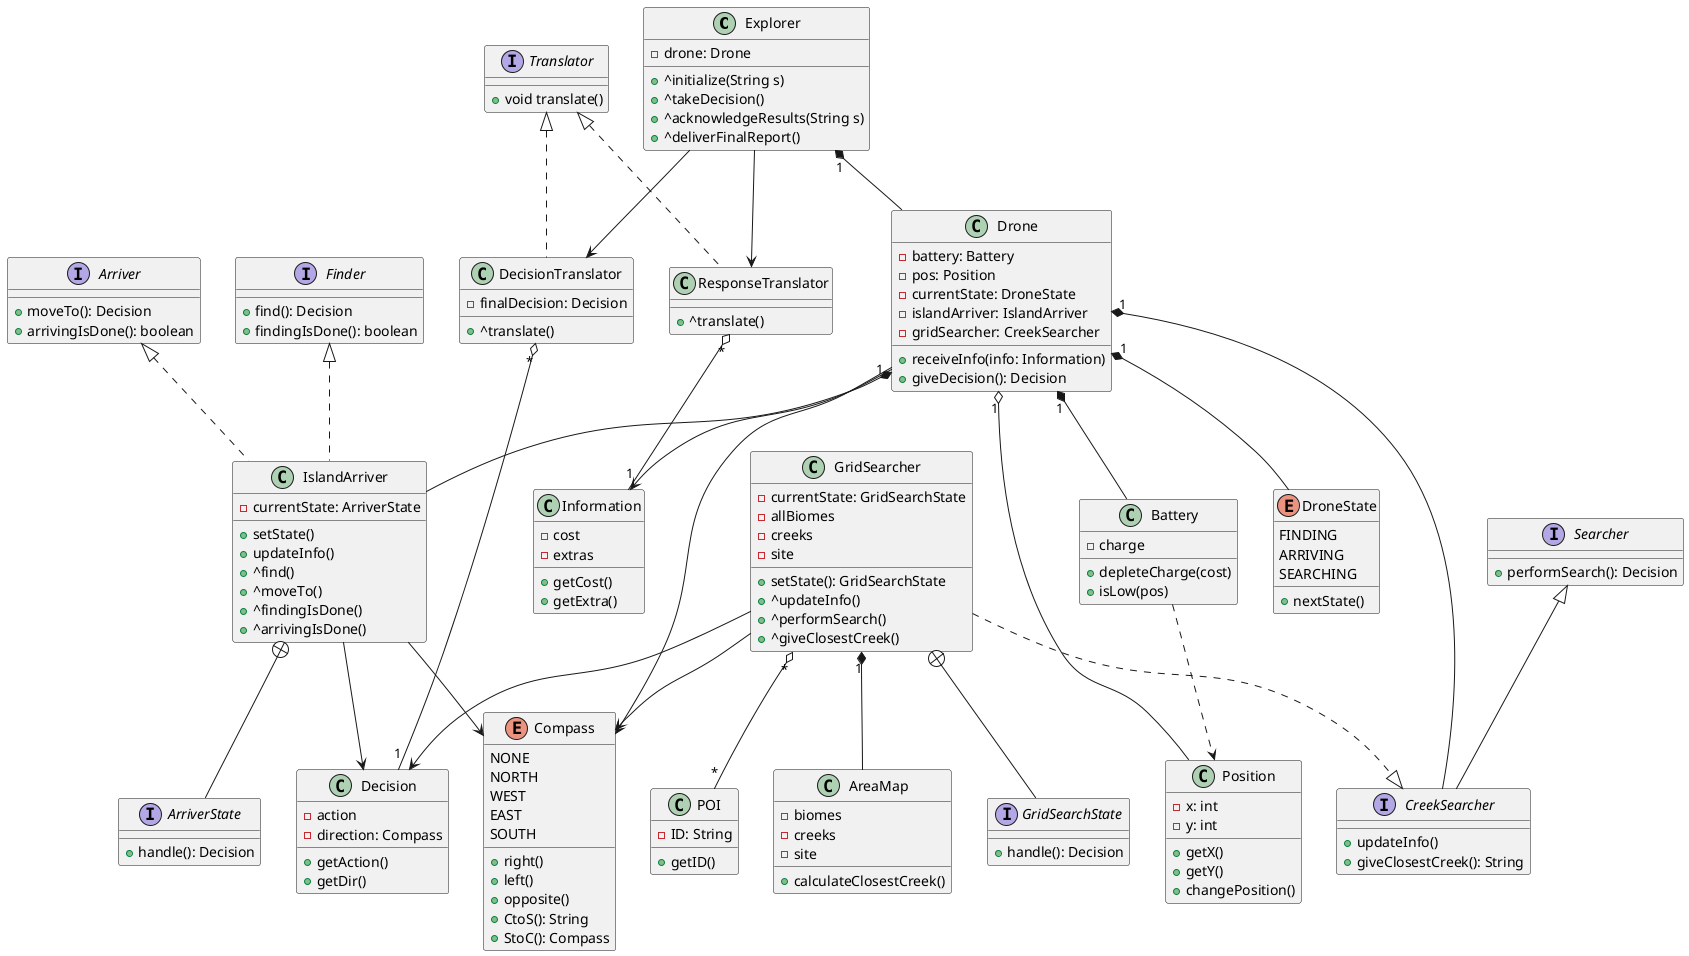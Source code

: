 @startuml High-Level Class Diagram
    class Explorer {
        -drone: Drone 
        +^initialize(String s)
        +^takeDecision()
        +^acknowledgeResults(String s)
        +^deliverFinalReport()
    }

    interface Translator {
        +void translate()
    }

    Explorer --> DecisionTranslator
    Explorer --> ResponseTranslator
    Translator <|.. ResponseTranslator
    Translator <|.. DecisionTranslator
    
    class ResponseTranslator {
        +^translate()
    }

    class DecisionTranslator {
        -finalDecision: Decision 
        +^translate()
    }

    DecisionTranslator "*" o-- "1" Decision

    class Decision {
        -action
        -direction: Compass 
        +getAction()
        +getDir()
    }

    ResponseTranslator "*" o-- "1" Information
    
    class Information {
        -cost
        -extras
        +getCost()
        +getExtra()
    }

    Explorer "1" *-- Drone
    
    class Drone {
        -battery: Battery
        -pos: Position
        -currentState: DroneState
        -islandArriver: IslandArriver
        -gridSearcher: CreekSearcher
        +receiveInfo(info: Information)
        +giveDecision(): Decision
    }
    Drone "1" *-- Battery

    class Battery {
        -charge
        +depleteCharge(cost)
        +isLow(pos)
    }

    Drone "1" o-- Position

    class Position {
        -x: int
        -y: int
        +getX()
        +getY()
        +changePosition()
    }

    Drone "1" *-- DroneState

    enum DroneState {
        FINDING
        ARRIVING
        SEARCHING
        +nextState()
    }

    Drone "1" *-- IslandArriver
    Drone "1" *-- CreekSearcher
    GridSearcher ..|> CreekSearcher
    
    interface CreekSearcher {
        +updateInfo()
        +giveClosestCreek(): String
    }

    Searcher <|-- CreekSearcher

    interface Searcher {
        +performSearch(): Decision
    }

    class GridSearcher {
        -currentState: GridSearchState
        -allBiomes
        -creeks
        -site
        +setState(): GridSearchState
        +^updateInfo()
        +^performSearch()
        +^giveClosestCreek()
    }

    GridSearcher +-- GridSearchState


    interface GridSearchState {
        +handle(): Decision
    }

    interface Finder {
        +find(): Decision
        +findingIsDone(): boolean
    }

    interface Arriver {
        +moveTo(): Decision
        +arrivingIsDone(): boolean
    }

    Finder <|.. IslandArriver
    Arriver <|.. IslandArriver

    class IslandArriver {
        -currentState: ArriverState
        +setState()
        +updateInfo()
        +^find()
        +^moveTo()
        +^findingIsDone()
        +^arrivingIsDone()
    }

    IslandArriver +-- ArriverState
    
    interface ArriverState {
        +handle(): Decision
    }

    enum Compass {
        NONE 
        NORTH
        WEST
        EAST 
        SOUTH 
        +right()
        +left()
        +opposite()
        +CtoS(): String
        +StoC(): Compass
    }

    class POI {
        -ID: String
        +getID()
    }

    class AreaMap {
        -biomes 
        -creeks
        -site
        +calculateClosestCreek()
    }

    GridSearcher "*" o-- "*" POI
    GridSearcher "1" *-- AreaMap 
    Drone --> Compass
    IslandArriver --> Compass
    GridSearcher --> Compass
    GridSearcher --> Decision
    IslandArriver --> Decision
    Drone --> Information
    Battery ..> Position

@enduml